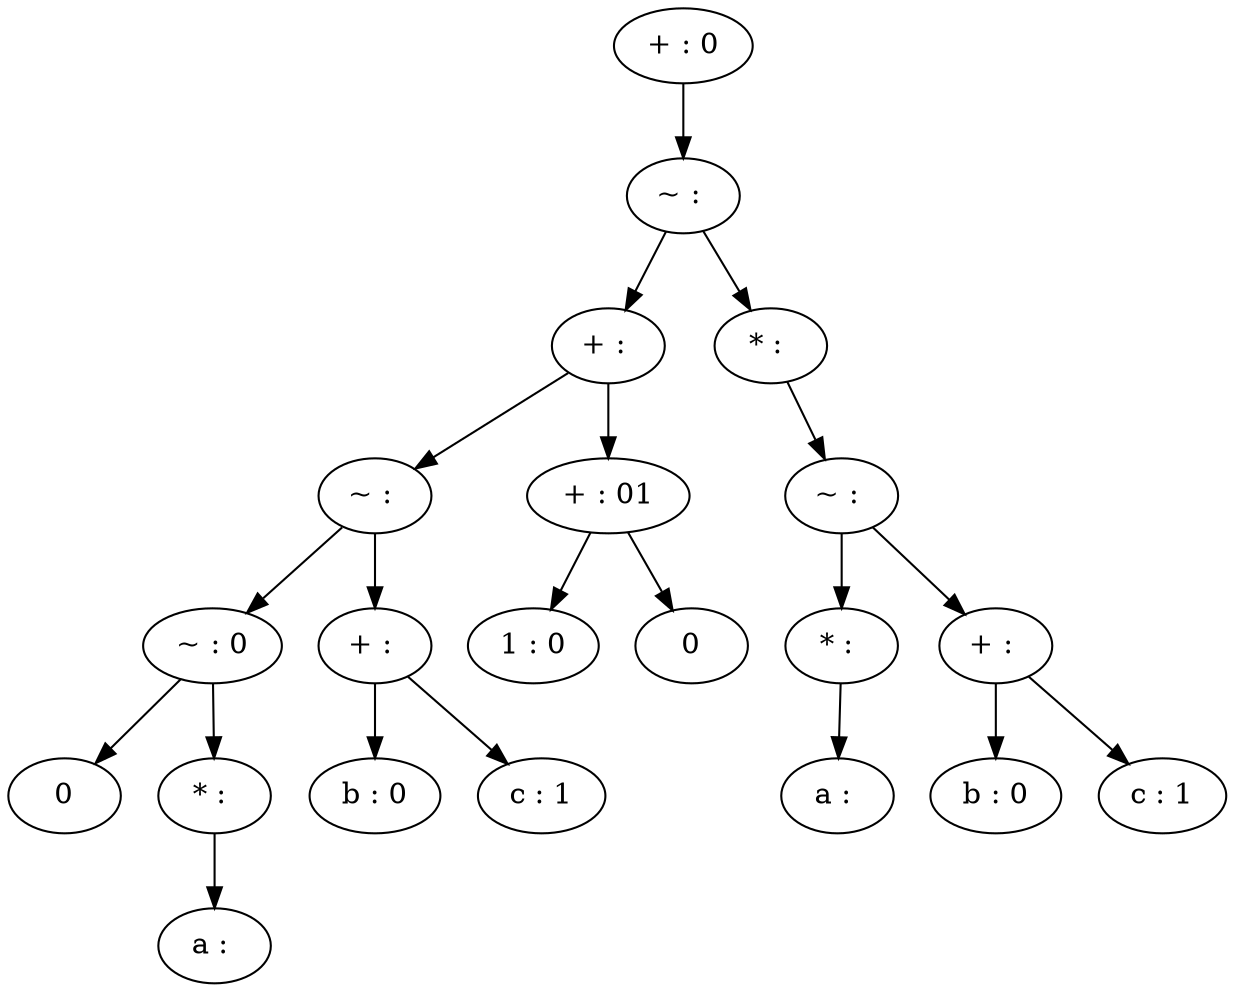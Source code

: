// Iteration: 2
digraph {
	0 [label="+ : 0"]
	1 [label="~ : "]
	2 [label="+ : "]
	3 [label="~ : "]
	4 [label="~ : 0"]
	5 [label=0]
	6 [label="* : "]
	7 [label="a : "]
	8 [label="+ : "]
	9 [label="b : 0"]
	10 [label="c : 1"]
	11 [label="+ : 01"]
	12 [label="1 : 0"]
	13 [label=0]
	14 [label="* : "]
	15 [label="~ : "]
	16 [label="* : "]
	17 [label="a : "]
	18 [label="+ : "]
	19 [label="b : 0"]
	20 [label="c : 1"]
	0 -> 1
	1 -> 2
	2 -> 3
	3 -> 4
	4 -> 5
	4 -> 6
	6 -> 7
	3 -> 8
	8 -> 9
	8 -> 10
	2 -> 11
	11 -> 12
	11 -> 13
	1 -> 14
	14 -> 15
	15 -> 16
	16 -> 17
	15 -> 18
	18 -> 19
	18 -> 20
}
